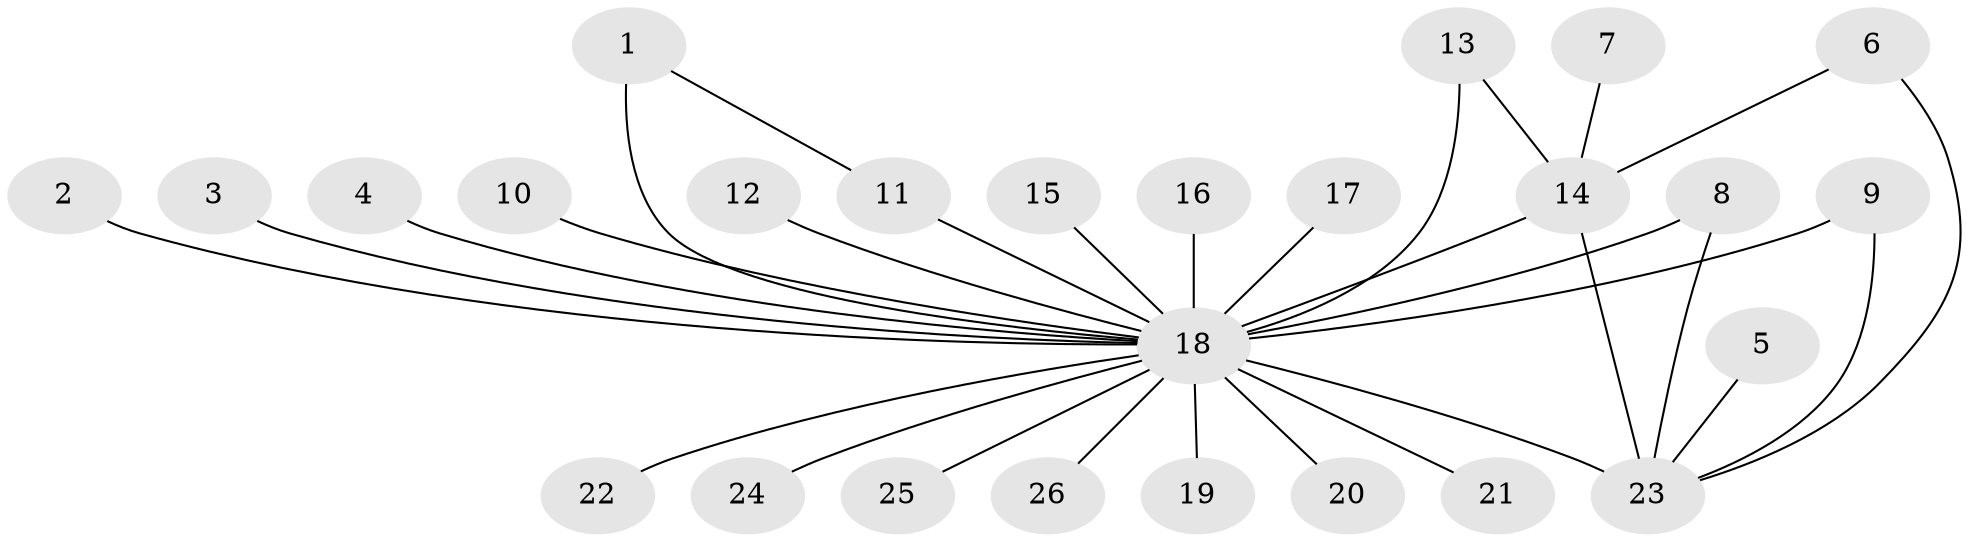 // original degree distribution, {3: 0.11764705882352941, 23: 0.0196078431372549, 1: 0.5686274509803921, 19: 0.0196078431372549, 4: 0.0196078431372549, 2: 0.17647058823529413, 9: 0.0392156862745098, 5: 0.0196078431372549, 6: 0.0196078431372549}
// Generated by graph-tools (version 1.1) at 2025/49/03/09/25 03:49:48]
// undirected, 26 vertices, 31 edges
graph export_dot {
graph [start="1"]
  node [color=gray90,style=filled];
  1;
  2;
  3;
  4;
  5;
  6;
  7;
  8;
  9;
  10;
  11;
  12;
  13;
  14;
  15;
  16;
  17;
  18;
  19;
  20;
  21;
  22;
  23;
  24;
  25;
  26;
  1 -- 11 [weight=1.0];
  1 -- 18 [weight=2.0];
  2 -- 18 [weight=1.0];
  3 -- 18 [weight=1.0];
  4 -- 18 [weight=1.0];
  5 -- 23 [weight=1.0];
  6 -- 14 [weight=1.0];
  6 -- 23 [weight=1.0];
  7 -- 14 [weight=1.0];
  8 -- 18 [weight=1.0];
  8 -- 23 [weight=1.0];
  9 -- 18 [weight=2.0];
  9 -- 23 [weight=1.0];
  10 -- 18 [weight=1.0];
  11 -- 18 [weight=2.0];
  12 -- 18 [weight=1.0];
  13 -- 14 [weight=1.0];
  13 -- 18 [weight=1.0];
  14 -- 18 [weight=2.0];
  14 -- 23 [weight=1.0];
  15 -- 18 [weight=1.0];
  16 -- 18 [weight=4.0];
  17 -- 18 [weight=1.0];
  18 -- 19 [weight=1.0];
  18 -- 20 [weight=1.0];
  18 -- 21 [weight=1.0];
  18 -- 22 [weight=1.0];
  18 -- 23 [weight=3.0];
  18 -- 24 [weight=1.0];
  18 -- 25 [weight=1.0];
  18 -- 26 [weight=1.0];
}
